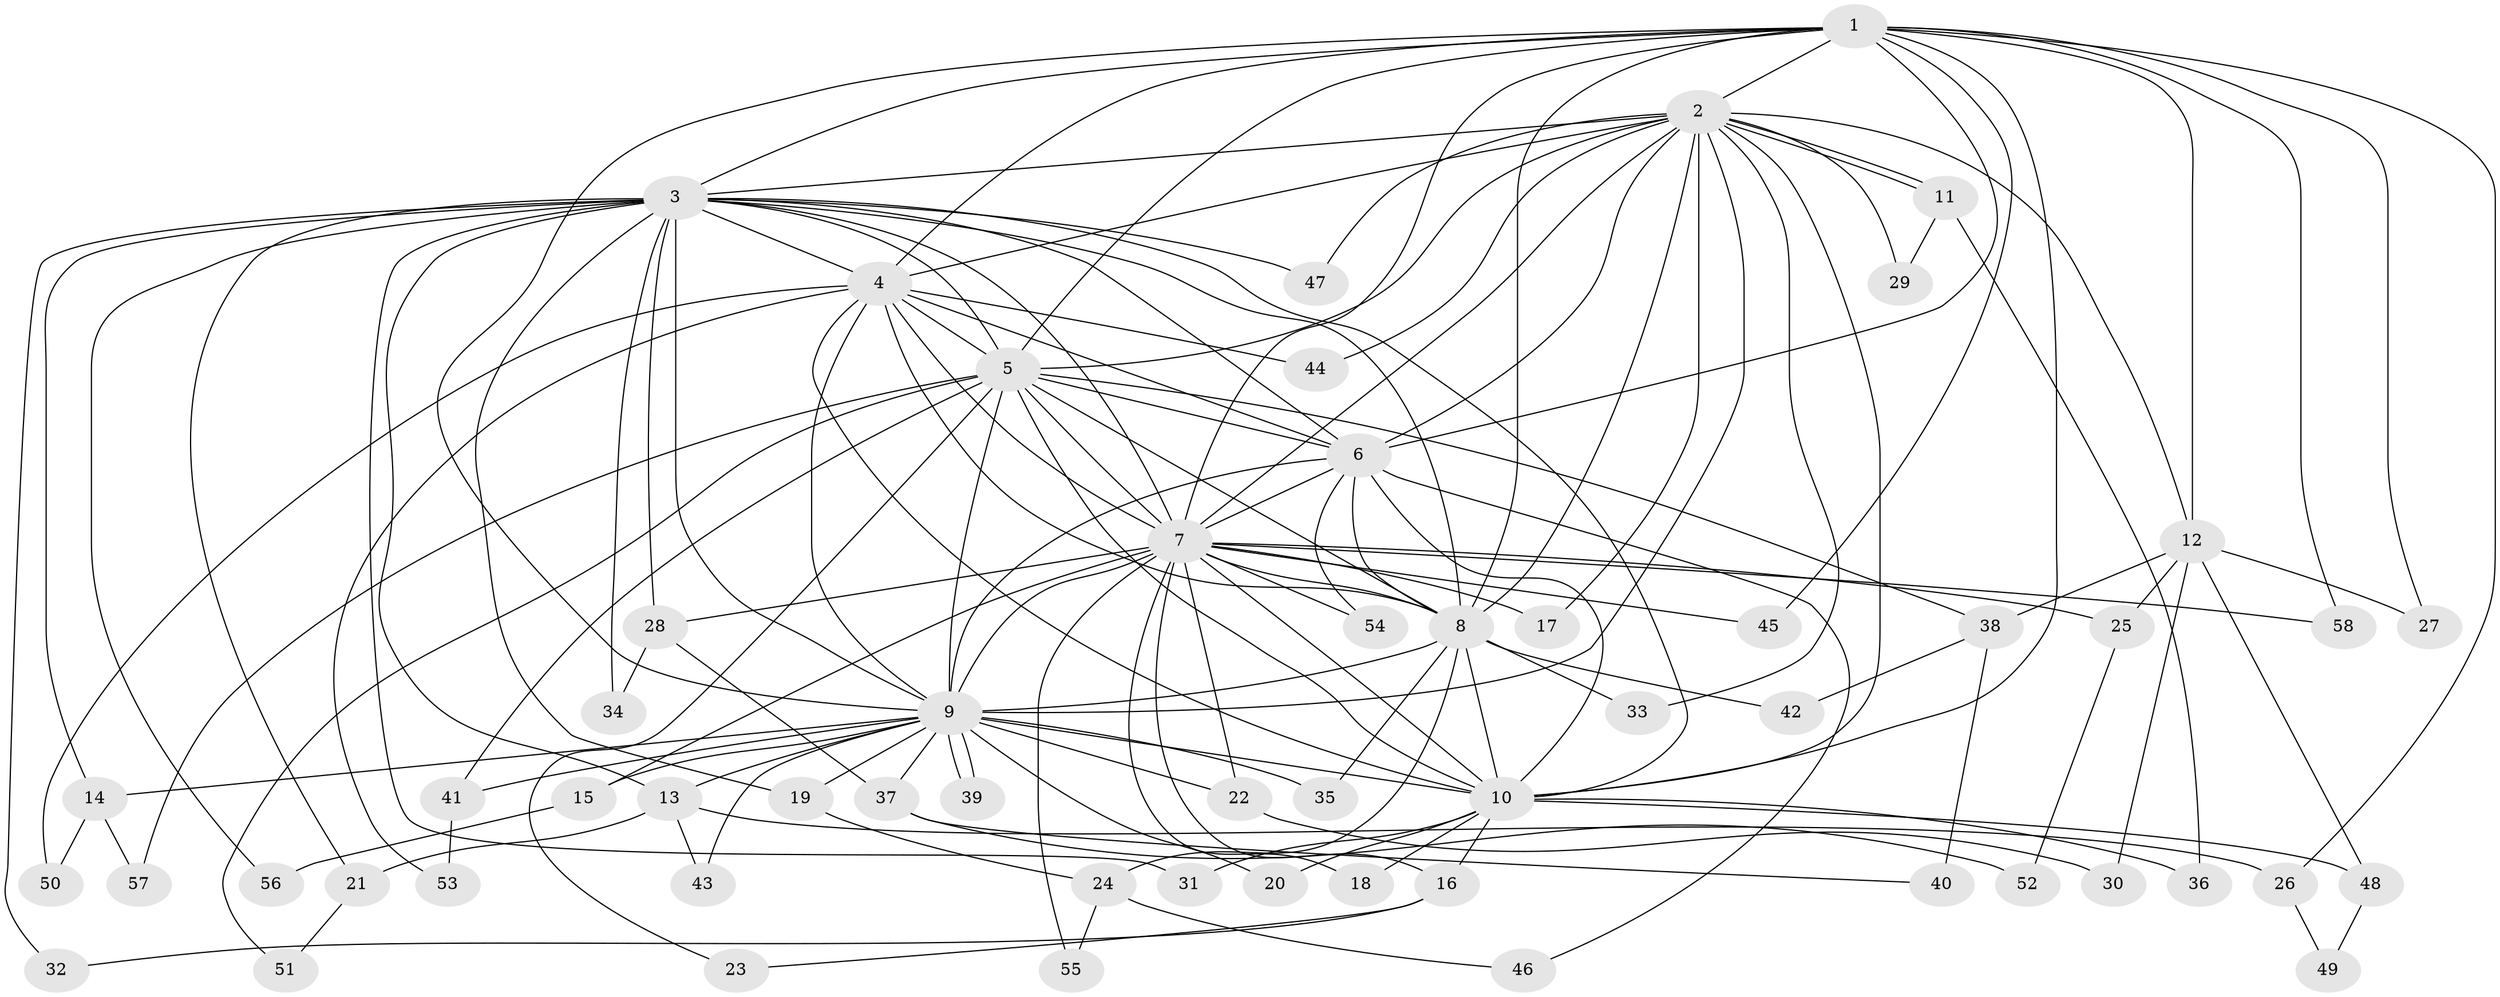// coarse degree distribution, {17: 0.05405405405405406, 12: 0.05405405405405406, 20: 0.02702702702702703, 9: 0.02702702702702703, 8: 0.05405405405405406, 10: 0.02702702702702703, 4: 0.10810810810810811, 3: 0.1891891891891892, 2: 0.40540540540540543, 5: 0.02702702702702703, 1: 0.02702702702702703}
// Generated by graph-tools (version 1.1) at 2025/41/03/06/25 10:41:35]
// undirected, 58 vertices, 141 edges
graph export_dot {
graph [start="1"]
  node [color=gray90,style=filled];
  1;
  2;
  3;
  4;
  5;
  6;
  7;
  8;
  9;
  10;
  11;
  12;
  13;
  14;
  15;
  16;
  17;
  18;
  19;
  20;
  21;
  22;
  23;
  24;
  25;
  26;
  27;
  28;
  29;
  30;
  31;
  32;
  33;
  34;
  35;
  36;
  37;
  38;
  39;
  40;
  41;
  42;
  43;
  44;
  45;
  46;
  47;
  48;
  49;
  50;
  51;
  52;
  53;
  54;
  55;
  56;
  57;
  58;
  1 -- 2;
  1 -- 3;
  1 -- 4;
  1 -- 5;
  1 -- 6;
  1 -- 7;
  1 -- 8;
  1 -- 9;
  1 -- 10;
  1 -- 12;
  1 -- 26;
  1 -- 27;
  1 -- 45;
  1 -- 58;
  2 -- 3;
  2 -- 4;
  2 -- 5;
  2 -- 6;
  2 -- 7;
  2 -- 8;
  2 -- 9;
  2 -- 10;
  2 -- 11;
  2 -- 11;
  2 -- 12;
  2 -- 17;
  2 -- 29;
  2 -- 33;
  2 -- 44;
  2 -- 47;
  3 -- 4;
  3 -- 5;
  3 -- 6;
  3 -- 7;
  3 -- 8;
  3 -- 9;
  3 -- 10;
  3 -- 13;
  3 -- 14;
  3 -- 19;
  3 -- 21;
  3 -- 28;
  3 -- 31;
  3 -- 32;
  3 -- 34;
  3 -- 47;
  3 -- 56;
  4 -- 5;
  4 -- 6;
  4 -- 7;
  4 -- 8;
  4 -- 9;
  4 -- 10;
  4 -- 44;
  4 -- 50;
  4 -- 53;
  5 -- 6;
  5 -- 7;
  5 -- 8;
  5 -- 9;
  5 -- 10;
  5 -- 23;
  5 -- 38;
  5 -- 41;
  5 -- 51;
  5 -- 57;
  6 -- 7;
  6 -- 8;
  6 -- 9;
  6 -- 10;
  6 -- 46;
  6 -- 54;
  7 -- 8;
  7 -- 9;
  7 -- 10;
  7 -- 15;
  7 -- 16;
  7 -- 17;
  7 -- 18;
  7 -- 22;
  7 -- 25;
  7 -- 28;
  7 -- 45;
  7 -- 54;
  7 -- 55;
  7 -- 58;
  8 -- 9;
  8 -- 10;
  8 -- 24;
  8 -- 33;
  8 -- 35;
  8 -- 42;
  9 -- 10;
  9 -- 13;
  9 -- 14;
  9 -- 15;
  9 -- 19;
  9 -- 20;
  9 -- 22;
  9 -- 35;
  9 -- 37;
  9 -- 39;
  9 -- 39;
  9 -- 41;
  9 -- 43;
  10 -- 16;
  10 -- 18;
  10 -- 20;
  10 -- 31;
  10 -- 36;
  10 -- 48;
  11 -- 29;
  11 -- 36;
  12 -- 25;
  12 -- 27;
  12 -- 30;
  12 -- 38;
  12 -- 48;
  13 -- 21;
  13 -- 26;
  13 -- 43;
  14 -- 50;
  14 -- 57;
  15 -- 56;
  16 -- 23;
  16 -- 32;
  19 -- 24;
  21 -- 51;
  22 -- 30;
  24 -- 46;
  24 -- 55;
  25 -- 52;
  26 -- 49;
  28 -- 34;
  28 -- 37;
  37 -- 40;
  37 -- 52;
  38 -- 40;
  38 -- 42;
  41 -- 53;
  48 -- 49;
}
